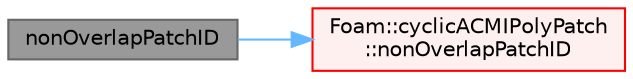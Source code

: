digraph "nonOverlapPatchID"
{
 // LATEX_PDF_SIZE
  bgcolor="transparent";
  edge [fontname=Helvetica,fontsize=10,labelfontname=Helvetica,labelfontsize=10];
  node [fontname=Helvetica,fontsize=10,shape=box,height=0.2,width=0.4];
  rankdir="LR";
  Node1 [id="Node000001",label="nonOverlapPatchID",height=0.2,width=0.4,color="gray40", fillcolor="grey60", style="filled", fontcolor="black",tooltip=" "];
  Node1 -> Node2 [id="edge1_Node000001_Node000002",color="steelblue1",style="solid",tooltip=" "];
  Node2 [id="Node000002",label="Foam::cyclicACMIPolyPatch\l::nonOverlapPatchID",height=0.2,width=0.4,color="red", fillcolor="#FFF0F0", style="filled",URL="$classFoam_1_1cyclicACMIPolyPatch.html#aa42c2db2f445de497071628742798792",tooltip=" "];
}
